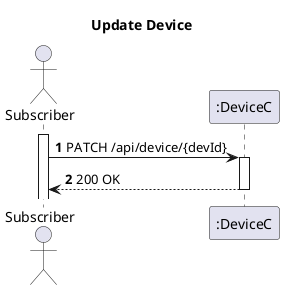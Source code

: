 @startuml
'https://plantuml.com/sequence-diagram

title Update Device

autoactivate on
autonumber

actor "Subscriber" as Subscriber
participant ":DeviceC" as DeviceC


activate Subscriber

Subscriber -> DeviceC: PATCH /api/device/{devId}
DeviceC --> Subscriber: 200 OK
@enduml
